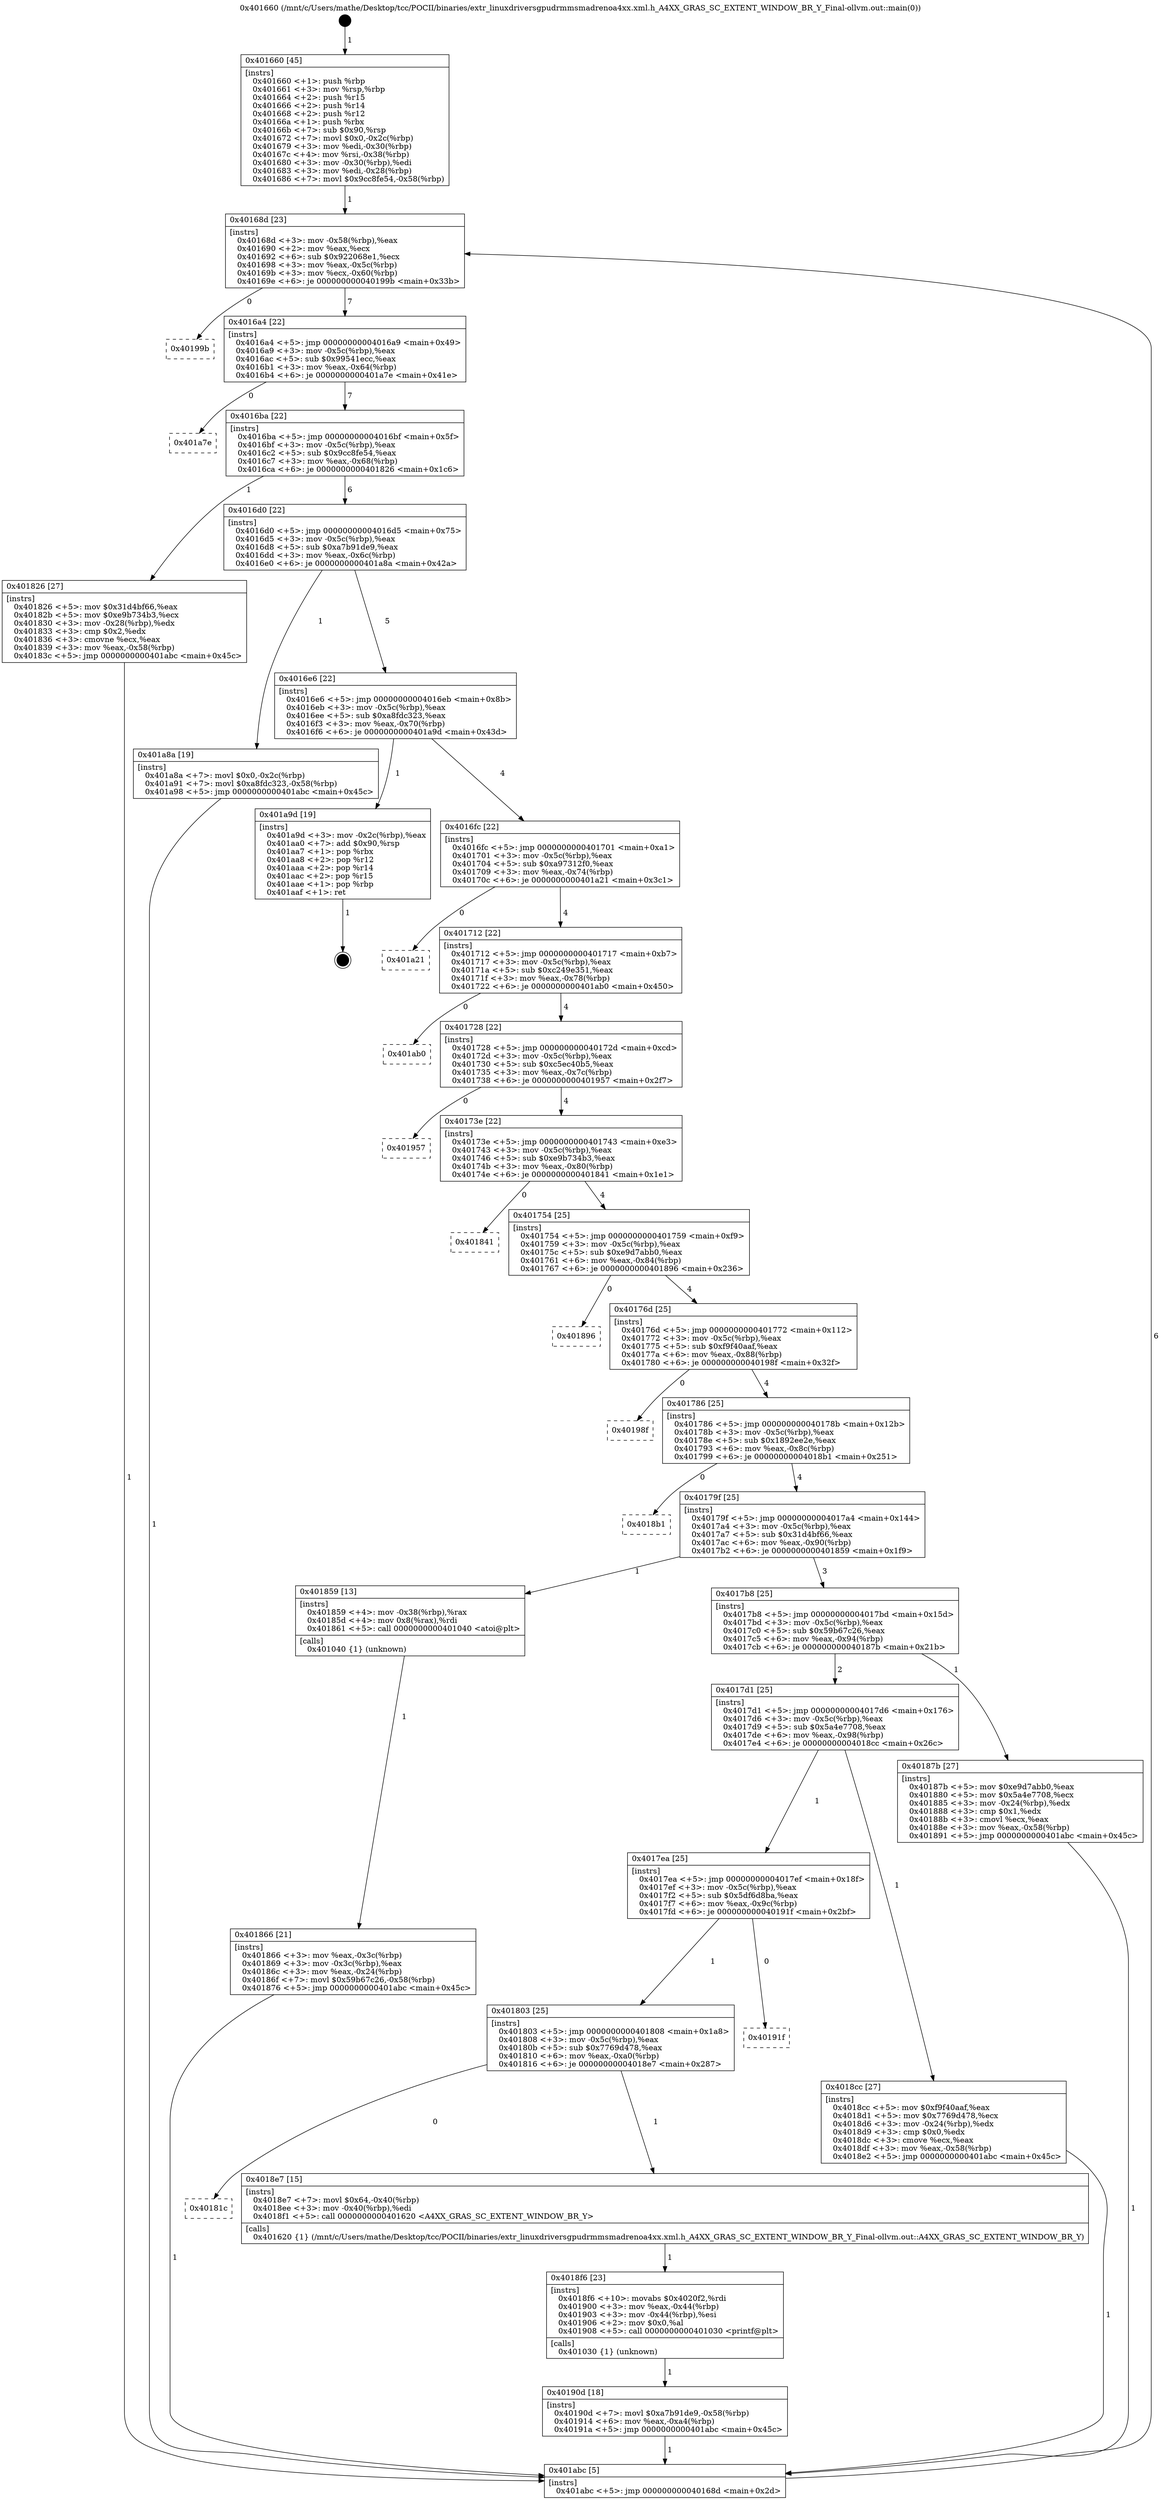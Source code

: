 digraph "0x401660" {
  label = "0x401660 (/mnt/c/Users/mathe/Desktop/tcc/POCII/binaries/extr_linuxdriversgpudrmmsmadrenoa4xx.xml.h_A4XX_GRAS_SC_EXTENT_WINDOW_BR_Y_Final-ollvm.out::main(0))"
  labelloc = "t"
  node[shape=record]

  Entry [label="",width=0.3,height=0.3,shape=circle,fillcolor=black,style=filled]
  "0x40168d" [label="{
     0x40168d [23]\l
     | [instrs]\l
     &nbsp;&nbsp;0x40168d \<+3\>: mov -0x58(%rbp),%eax\l
     &nbsp;&nbsp;0x401690 \<+2\>: mov %eax,%ecx\l
     &nbsp;&nbsp;0x401692 \<+6\>: sub $0x922068e1,%ecx\l
     &nbsp;&nbsp;0x401698 \<+3\>: mov %eax,-0x5c(%rbp)\l
     &nbsp;&nbsp;0x40169b \<+3\>: mov %ecx,-0x60(%rbp)\l
     &nbsp;&nbsp;0x40169e \<+6\>: je 000000000040199b \<main+0x33b\>\l
  }"]
  "0x40199b" [label="{
     0x40199b\l
  }", style=dashed]
  "0x4016a4" [label="{
     0x4016a4 [22]\l
     | [instrs]\l
     &nbsp;&nbsp;0x4016a4 \<+5\>: jmp 00000000004016a9 \<main+0x49\>\l
     &nbsp;&nbsp;0x4016a9 \<+3\>: mov -0x5c(%rbp),%eax\l
     &nbsp;&nbsp;0x4016ac \<+5\>: sub $0x99541ecc,%eax\l
     &nbsp;&nbsp;0x4016b1 \<+3\>: mov %eax,-0x64(%rbp)\l
     &nbsp;&nbsp;0x4016b4 \<+6\>: je 0000000000401a7e \<main+0x41e\>\l
  }"]
  Exit [label="",width=0.3,height=0.3,shape=circle,fillcolor=black,style=filled,peripheries=2]
  "0x401a7e" [label="{
     0x401a7e\l
  }", style=dashed]
  "0x4016ba" [label="{
     0x4016ba [22]\l
     | [instrs]\l
     &nbsp;&nbsp;0x4016ba \<+5\>: jmp 00000000004016bf \<main+0x5f\>\l
     &nbsp;&nbsp;0x4016bf \<+3\>: mov -0x5c(%rbp),%eax\l
     &nbsp;&nbsp;0x4016c2 \<+5\>: sub $0x9cc8fe54,%eax\l
     &nbsp;&nbsp;0x4016c7 \<+3\>: mov %eax,-0x68(%rbp)\l
     &nbsp;&nbsp;0x4016ca \<+6\>: je 0000000000401826 \<main+0x1c6\>\l
  }"]
  "0x40190d" [label="{
     0x40190d [18]\l
     | [instrs]\l
     &nbsp;&nbsp;0x40190d \<+7\>: movl $0xa7b91de9,-0x58(%rbp)\l
     &nbsp;&nbsp;0x401914 \<+6\>: mov %eax,-0xa4(%rbp)\l
     &nbsp;&nbsp;0x40191a \<+5\>: jmp 0000000000401abc \<main+0x45c\>\l
  }"]
  "0x401826" [label="{
     0x401826 [27]\l
     | [instrs]\l
     &nbsp;&nbsp;0x401826 \<+5\>: mov $0x31d4bf66,%eax\l
     &nbsp;&nbsp;0x40182b \<+5\>: mov $0xe9b734b3,%ecx\l
     &nbsp;&nbsp;0x401830 \<+3\>: mov -0x28(%rbp),%edx\l
     &nbsp;&nbsp;0x401833 \<+3\>: cmp $0x2,%edx\l
     &nbsp;&nbsp;0x401836 \<+3\>: cmovne %ecx,%eax\l
     &nbsp;&nbsp;0x401839 \<+3\>: mov %eax,-0x58(%rbp)\l
     &nbsp;&nbsp;0x40183c \<+5\>: jmp 0000000000401abc \<main+0x45c\>\l
  }"]
  "0x4016d0" [label="{
     0x4016d0 [22]\l
     | [instrs]\l
     &nbsp;&nbsp;0x4016d0 \<+5\>: jmp 00000000004016d5 \<main+0x75\>\l
     &nbsp;&nbsp;0x4016d5 \<+3\>: mov -0x5c(%rbp),%eax\l
     &nbsp;&nbsp;0x4016d8 \<+5\>: sub $0xa7b91de9,%eax\l
     &nbsp;&nbsp;0x4016dd \<+3\>: mov %eax,-0x6c(%rbp)\l
     &nbsp;&nbsp;0x4016e0 \<+6\>: je 0000000000401a8a \<main+0x42a\>\l
  }"]
  "0x401abc" [label="{
     0x401abc [5]\l
     | [instrs]\l
     &nbsp;&nbsp;0x401abc \<+5\>: jmp 000000000040168d \<main+0x2d\>\l
  }"]
  "0x401660" [label="{
     0x401660 [45]\l
     | [instrs]\l
     &nbsp;&nbsp;0x401660 \<+1\>: push %rbp\l
     &nbsp;&nbsp;0x401661 \<+3\>: mov %rsp,%rbp\l
     &nbsp;&nbsp;0x401664 \<+2\>: push %r15\l
     &nbsp;&nbsp;0x401666 \<+2\>: push %r14\l
     &nbsp;&nbsp;0x401668 \<+2\>: push %r12\l
     &nbsp;&nbsp;0x40166a \<+1\>: push %rbx\l
     &nbsp;&nbsp;0x40166b \<+7\>: sub $0x90,%rsp\l
     &nbsp;&nbsp;0x401672 \<+7\>: movl $0x0,-0x2c(%rbp)\l
     &nbsp;&nbsp;0x401679 \<+3\>: mov %edi,-0x30(%rbp)\l
     &nbsp;&nbsp;0x40167c \<+4\>: mov %rsi,-0x38(%rbp)\l
     &nbsp;&nbsp;0x401680 \<+3\>: mov -0x30(%rbp),%edi\l
     &nbsp;&nbsp;0x401683 \<+3\>: mov %edi,-0x28(%rbp)\l
     &nbsp;&nbsp;0x401686 \<+7\>: movl $0x9cc8fe54,-0x58(%rbp)\l
  }"]
  "0x4018f6" [label="{
     0x4018f6 [23]\l
     | [instrs]\l
     &nbsp;&nbsp;0x4018f6 \<+10\>: movabs $0x4020f2,%rdi\l
     &nbsp;&nbsp;0x401900 \<+3\>: mov %eax,-0x44(%rbp)\l
     &nbsp;&nbsp;0x401903 \<+3\>: mov -0x44(%rbp),%esi\l
     &nbsp;&nbsp;0x401906 \<+2\>: mov $0x0,%al\l
     &nbsp;&nbsp;0x401908 \<+5\>: call 0000000000401030 \<printf@plt\>\l
     | [calls]\l
     &nbsp;&nbsp;0x401030 \{1\} (unknown)\l
  }"]
  "0x401a8a" [label="{
     0x401a8a [19]\l
     | [instrs]\l
     &nbsp;&nbsp;0x401a8a \<+7\>: movl $0x0,-0x2c(%rbp)\l
     &nbsp;&nbsp;0x401a91 \<+7\>: movl $0xa8fdc323,-0x58(%rbp)\l
     &nbsp;&nbsp;0x401a98 \<+5\>: jmp 0000000000401abc \<main+0x45c\>\l
  }"]
  "0x4016e6" [label="{
     0x4016e6 [22]\l
     | [instrs]\l
     &nbsp;&nbsp;0x4016e6 \<+5\>: jmp 00000000004016eb \<main+0x8b\>\l
     &nbsp;&nbsp;0x4016eb \<+3\>: mov -0x5c(%rbp),%eax\l
     &nbsp;&nbsp;0x4016ee \<+5\>: sub $0xa8fdc323,%eax\l
     &nbsp;&nbsp;0x4016f3 \<+3\>: mov %eax,-0x70(%rbp)\l
     &nbsp;&nbsp;0x4016f6 \<+6\>: je 0000000000401a9d \<main+0x43d\>\l
  }"]
  "0x40181c" [label="{
     0x40181c\l
  }", style=dashed]
  "0x401a9d" [label="{
     0x401a9d [19]\l
     | [instrs]\l
     &nbsp;&nbsp;0x401a9d \<+3\>: mov -0x2c(%rbp),%eax\l
     &nbsp;&nbsp;0x401aa0 \<+7\>: add $0x90,%rsp\l
     &nbsp;&nbsp;0x401aa7 \<+1\>: pop %rbx\l
     &nbsp;&nbsp;0x401aa8 \<+2\>: pop %r12\l
     &nbsp;&nbsp;0x401aaa \<+2\>: pop %r14\l
     &nbsp;&nbsp;0x401aac \<+2\>: pop %r15\l
     &nbsp;&nbsp;0x401aae \<+1\>: pop %rbp\l
     &nbsp;&nbsp;0x401aaf \<+1\>: ret\l
  }"]
  "0x4016fc" [label="{
     0x4016fc [22]\l
     | [instrs]\l
     &nbsp;&nbsp;0x4016fc \<+5\>: jmp 0000000000401701 \<main+0xa1\>\l
     &nbsp;&nbsp;0x401701 \<+3\>: mov -0x5c(%rbp),%eax\l
     &nbsp;&nbsp;0x401704 \<+5\>: sub $0xa97312f0,%eax\l
     &nbsp;&nbsp;0x401709 \<+3\>: mov %eax,-0x74(%rbp)\l
     &nbsp;&nbsp;0x40170c \<+6\>: je 0000000000401a21 \<main+0x3c1\>\l
  }"]
  "0x4018e7" [label="{
     0x4018e7 [15]\l
     | [instrs]\l
     &nbsp;&nbsp;0x4018e7 \<+7\>: movl $0x64,-0x40(%rbp)\l
     &nbsp;&nbsp;0x4018ee \<+3\>: mov -0x40(%rbp),%edi\l
     &nbsp;&nbsp;0x4018f1 \<+5\>: call 0000000000401620 \<A4XX_GRAS_SC_EXTENT_WINDOW_BR_Y\>\l
     | [calls]\l
     &nbsp;&nbsp;0x401620 \{1\} (/mnt/c/Users/mathe/Desktop/tcc/POCII/binaries/extr_linuxdriversgpudrmmsmadrenoa4xx.xml.h_A4XX_GRAS_SC_EXTENT_WINDOW_BR_Y_Final-ollvm.out::A4XX_GRAS_SC_EXTENT_WINDOW_BR_Y)\l
  }"]
  "0x401a21" [label="{
     0x401a21\l
  }", style=dashed]
  "0x401712" [label="{
     0x401712 [22]\l
     | [instrs]\l
     &nbsp;&nbsp;0x401712 \<+5\>: jmp 0000000000401717 \<main+0xb7\>\l
     &nbsp;&nbsp;0x401717 \<+3\>: mov -0x5c(%rbp),%eax\l
     &nbsp;&nbsp;0x40171a \<+5\>: sub $0xc249e351,%eax\l
     &nbsp;&nbsp;0x40171f \<+3\>: mov %eax,-0x78(%rbp)\l
     &nbsp;&nbsp;0x401722 \<+6\>: je 0000000000401ab0 \<main+0x450\>\l
  }"]
  "0x401803" [label="{
     0x401803 [25]\l
     | [instrs]\l
     &nbsp;&nbsp;0x401803 \<+5\>: jmp 0000000000401808 \<main+0x1a8\>\l
     &nbsp;&nbsp;0x401808 \<+3\>: mov -0x5c(%rbp),%eax\l
     &nbsp;&nbsp;0x40180b \<+5\>: sub $0x7769d478,%eax\l
     &nbsp;&nbsp;0x401810 \<+6\>: mov %eax,-0xa0(%rbp)\l
     &nbsp;&nbsp;0x401816 \<+6\>: je 00000000004018e7 \<main+0x287\>\l
  }"]
  "0x401ab0" [label="{
     0x401ab0\l
  }", style=dashed]
  "0x401728" [label="{
     0x401728 [22]\l
     | [instrs]\l
     &nbsp;&nbsp;0x401728 \<+5\>: jmp 000000000040172d \<main+0xcd\>\l
     &nbsp;&nbsp;0x40172d \<+3\>: mov -0x5c(%rbp),%eax\l
     &nbsp;&nbsp;0x401730 \<+5\>: sub $0xc5ec40b5,%eax\l
     &nbsp;&nbsp;0x401735 \<+3\>: mov %eax,-0x7c(%rbp)\l
     &nbsp;&nbsp;0x401738 \<+6\>: je 0000000000401957 \<main+0x2f7\>\l
  }"]
  "0x40191f" [label="{
     0x40191f\l
  }", style=dashed]
  "0x401957" [label="{
     0x401957\l
  }", style=dashed]
  "0x40173e" [label="{
     0x40173e [22]\l
     | [instrs]\l
     &nbsp;&nbsp;0x40173e \<+5\>: jmp 0000000000401743 \<main+0xe3\>\l
     &nbsp;&nbsp;0x401743 \<+3\>: mov -0x5c(%rbp),%eax\l
     &nbsp;&nbsp;0x401746 \<+5\>: sub $0xe9b734b3,%eax\l
     &nbsp;&nbsp;0x40174b \<+3\>: mov %eax,-0x80(%rbp)\l
     &nbsp;&nbsp;0x40174e \<+6\>: je 0000000000401841 \<main+0x1e1\>\l
  }"]
  "0x4017ea" [label="{
     0x4017ea [25]\l
     | [instrs]\l
     &nbsp;&nbsp;0x4017ea \<+5\>: jmp 00000000004017ef \<main+0x18f\>\l
     &nbsp;&nbsp;0x4017ef \<+3\>: mov -0x5c(%rbp),%eax\l
     &nbsp;&nbsp;0x4017f2 \<+5\>: sub $0x5df6d8ba,%eax\l
     &nbsp;&nbsp;0x4017f7 \<+6\>: mov %eax,-0x9c(%rbp)\l
     &nbsp;&nbsp;0x4017fd \<+6\>: je 000000000040191f \<main+0x2bf\>\l
  }"]
  "0x401841" [label="{
     0x401841\l
  }", style=dashed]
  "0x401754" [label="{
     0x401754 [25]\l
     | [instrs]\l
     &nbsp;&nbsp;0x401754 \<+5\>: jmp 0000000000401759 \<main+0xf9\>\l
     &nbsp;&nbsp;0x401759 \<+3\>: mov -0x5c(%rbp),%eax\l
     &nbsp;&nbsp;0x40175c \<+5\>: sub $0xe9d7abb0,%eax\l
     &nbsp;&nbsp;0x401761 \<+6\>: mov %eax,-0x84(%rbp)\l
     &nbsp;&nbsp;0x401767 \<+6\>: je 0000000000401896 \<main+0x236\>\l
  }"]
  "0x4018cc" [label="{
     0x4018cc [27]\l
     | [instrs]\l
     &nbsp;&nbsp;0x4018cc \<+5\>: mov $0xf9f40aaf,%eax\l
     &nbsp;&nbsp;0x4018d1 \<+5\>: mov $0x7769d478,%ecx\l
     &nbsp;&nbsp;0x4018d6 \<+3\>: mov -0x24(%rbp),%edx\l
     &nbsp;&nbsp;0x4018d9 \<+3\>: cmp $0x0,%edx\l
     &nbsp;&nbsp;0x4018dc \<+3\>: cmove %ecx,%eax\l
     &nbsp;&nbsp;0x4018df \<+3\>: mov %eax,-0x58(%rbp)\l
     &nbsp;&nbsp;0x4018e2 \<+5\>: jmp 0000000000401abc \<main+0x45c\>\l
  }"]
  "0x401896" [label="{
     0x401896\l
  }", style=dashed]
  "0x40176d" [label="{
     0x40176d [25]\l
     | [instrs]\l
     &nbsp;&nbsp;0x40176d \<+5\>: jmp 0000000000401772 \<main+0x112\>\l
     &nbsp;&nbsp;0x401772 \<+3\>: mov -0x5c(%rbp),%eax\l
     &nbsp;&nbsp;0x401775 \<+5\>: sub $0xf9f40aaf,%eax\l
     &nbsp;&nbsp;0x40177a \<+6\>: mov %eax,-0x88(%rbp)\l
     &nbsp;&nbsp;0x401780 \<+6\>: je 000000000040198f \<main+0x32f\>\l
  }"]
  "0x4017d1" [label="{
     0x4017d1 [25]\l
     | [instrs]\l
     &nbsp;&nbsp;0x4017d1 \<+5\>: jmp 00000000004017d6 \<main+0x176\>\l
     &nbsp;&nbsp;0x4017d6 \<+3\>: mov -0x5c(%rbp),%eax\l
     &nbsp;&nbsp;0x4017d9 \<+5\>: sub $0x5a4e7708,%eax\l
     &nbsp;&nbsp;0x4017de \<+6\>: mov %eax,-0x98(%rbp)\l
     &nbsp;&nbsp;0x4017e4 \<+6\>: je 00000000004018cc \<main+0x26c\>\l
  }"]
  "0x40198f" [label="{
     0x40198f\l
  }", style=dashed]
  "0x401786" [label="{
     0x401786 [25]\l
     | [instrs]\l
     &nbsp;&nbsp;0x401786 \<+5\>: jmp 000000000040178b \<main+0x12b\>\l
     &nbsp;&nbsp;0x40178b \<+3\>: mov -0x5c(%rbp),%eax\l
     &nbsp;&nbsp;0x40178e \<+5\>: sub $0x1892ee2e,%eax\l
     &nbsp;&nbsp;0x401793 \<+6\>: mov %eax,-0x8c(%rbp)\l
     &nbsp;&nbsp;0x401799 \<+6\>: je 00000000004018b1 \<main+0x251\>\l
  }"]
  "0x40187b" [label="{
     0x40187b [27]\l
     | [instrs]\l
     &nbsp;&nbsp;0x40187b \<+5\>: mov $0xe9d7abb0,%eax\l
     &nbsp;&nbsp;0x401880 \<+5\>: mov $0x5a4e7708,%ecx\l
     &nbsp;&nbsp;0x401885 \<+3\>: mov -0x24(%rbp),%edx\l
     &nbsp;&nbsp;0x401888 \<+3\>: cmp $0x1,%edx\l
     &nbsp;&nbsp;0x40188b \<+3\>: cmovl %ecx,%eax\l
     &nbsp;&nbsp;0x40188e \<+3\>: mov %eax,-0x58(%rbp)\l
     &nbsp;&nbsp;0x401891 \<+5\>: jmp 0000000000401abc \<main+0x45c\>\l
  }"]
  "0x4018b1" [label="{
     0x4018b1\l
  }", style=dashed]
  "0x40179f" [label="{
     0x40179f [25]\l
     | [instrs]\l
     &nbsp;&nbsp;0x40179f \<+5\>: jmp 00000000004017a4 \<main+0x144\>\l
     &nbsp;&nbsp;0x4017a4 \<+3\>: mov -0x5c(%rbp),%eax\l
     &nbsp;&nbsp;0x4017a7 \<+5\>: sub $0x31d4bf66,%eax\l
     &nbsp;&nbsp;0x4017ac \<+6\>: mov %eax,-0x90(%rbp)\l
     &nbsp;&nbsp;0x4017b2 \<+6\>: je 0000000000401859 \<main+0x1f9\>\l
  }"]
  "0x401866" [label="{
     0x401866 [21]\l
     | [instrs]\l
     &nbsp;&nbsp;0x401866 \<+3\>: mov %eax,-0x3c(%rbp)\l
     &nbsp;&nbsp;0x401869 \<+3\>: mov -0x3c(%rbp),%eax\l
     &nbsp;&nbsp;0x40186c \<+3\>: mov %eax,-0x24(%rbp)\l
     &nbsp;&nbsp;0x40186f \<+7\>: movl $0x59b67c26,-0x58(%rbp)\l
     &nbsp;&nbsp;0x401876 \<+5\>: jmp 0000000000401abc \<main+0x45c\>\l
  }"]
  "0x401859" [label="{
     0x401859 [13]\l
     | [instrs]\l
     &nbsp;&nbsp;0x401859 \<+4\>: mov -0x38(%rbp),%rax\l
     &nbsp;&nbsp;0x40185d \<+4\>: mov 0x8(%rax),%rdi\l
     &nbsp;&nbsp;0x401861 \<+5\>: call 0000000000401040 \<atoi@plt\>\l
     | [calls]\l
     &nbsp;&nbsp;0x401040 \{1\} (unknown)\l
  }"]
  "0x4017b8" [label="{
     0x4017b8 [25]\l
     | [instrs]\l
     &nbsp;&nbsp;0x4017b8 \<+5\>: jmp 00000000004017bd \<main+0x15d\>\l
     &nbsp;&nbsp;0x4017bd \<+3\>: mov -0x5c(%rbp),%eax\l
     &nbsp;&nbsp;0x4017c0 \<+5\>: sub $0x59b67c26,%eax\l
     &nbsp;&nbsp;0x4017c5 \<+6\>: mov %eax,-0x94(%rbp)\l
     &nbsp;&nbsp;0x4017cb \<+6\>: je 000000000040187b \<main+0x21b\>\l
  }"]
  Entry -> "0x401660" [label=" 1"]
  "0x40168d" -> "0x40199b" [label=" 0"]
  "0x40168d" -> "0x4016a4" [label=" 7"]
  "0x401a9d" -> Exit [label=" 1"]
  "0x4016a4" -> "0x401a7e" [label=" 0"]
  "0x4016a4" -> "0x4016ba" [label=" 7"]
  "0x401a8a" -> "0x401abc" [label=" 1"]
  "0x4016ba" -> "0x401826" [label=" 1"]
  "0x4016ba" -> "0x4016d0" [label=" 6"]
  "0x401826" -> "0x401abc" [label=" 1"]
  "0x401660" -> "0x40168d" [label=" 1"]
  "0x401abc" -> "0x40168d" [label=" 6"]
  "0x40190d" -> "0x401abc" [label=" 1"]
  "0x4016d0" -> "0x401a8a" [label=" 1"]
  "0x4016d0" -> "0x4016e6" [label=" 5"]
  "0x4018f6" -> "0x40190d" [label=" 1"]
  "0x4016e6" -> "0x401a9d" [label=" 1"]
  "0x4016e6" -> "0x4016fc" [label=" 4"]
  "0x4018e7" -> "0x4018f6" [label=" 1"]
  "0x4016fc" -> "0x401a21" [label=" 0"]
  "0x4016fc" -> "0x401712" [label=" 4"]
  "0x401803" -> "0x40181c" [label=" 0"]
  "0x401712" -> "0x401ab0" [label=" 0"]
  "0x401712" -> "0x401728" [label=" 4"]
  "0x401803" -> "0x4018e7" [label=" 1"]
  "0x401728" -> "0x401957" [label=" 0"]
  "0x401728" -> "0x40173e" [label=" 4"]
  "0x4017ea" -> "0x401803" [label=" 1"]
  "0x40173e" -> "0x401841" [label=" 0"]
  "0x40173e" -> "0x401754" [label=" 4"]
  "0x4017ea" -> "0x40191f" [label=" 0"]
  "0x401754" -> "0x401896" [label=" 0"]
  "0x401754" -> "0x40176d" [label=" 4"]
  "0x4018cc" -> "0x401abc" [label=" 1"]
  "0x40176d" -> "0x40198f" [label=" 0"]
  "0x40176d" -> "0x401786" [label=" 4"]
  "0x4017d1" -> "0x4018cc" [label=" 1"]
  "0x401786" -> "0x4018b1" [label=" 0"]
  "0x401786" -> "0x40179f" [label=" 4"]
  "0x4017d1" -> "0x4017ea" [label=" 1"]
  "0x40179f" -> "0x401859" [label=" 1"]
  "0x40179f" -> "0x4017b8" [label=" 3"]
  "0x401859" -> "0x401866" [label=" 1"]
  "0x401866" -> "0x401abc" [label=" 1"]
  "0x40187b" -> "0x401abc" [label=" 1"]
  "0x4017b8" -> "0x40187b" [label=" 1"]
  "0x4017b8" -> "0x4017d1" [label=" 2"]
}
